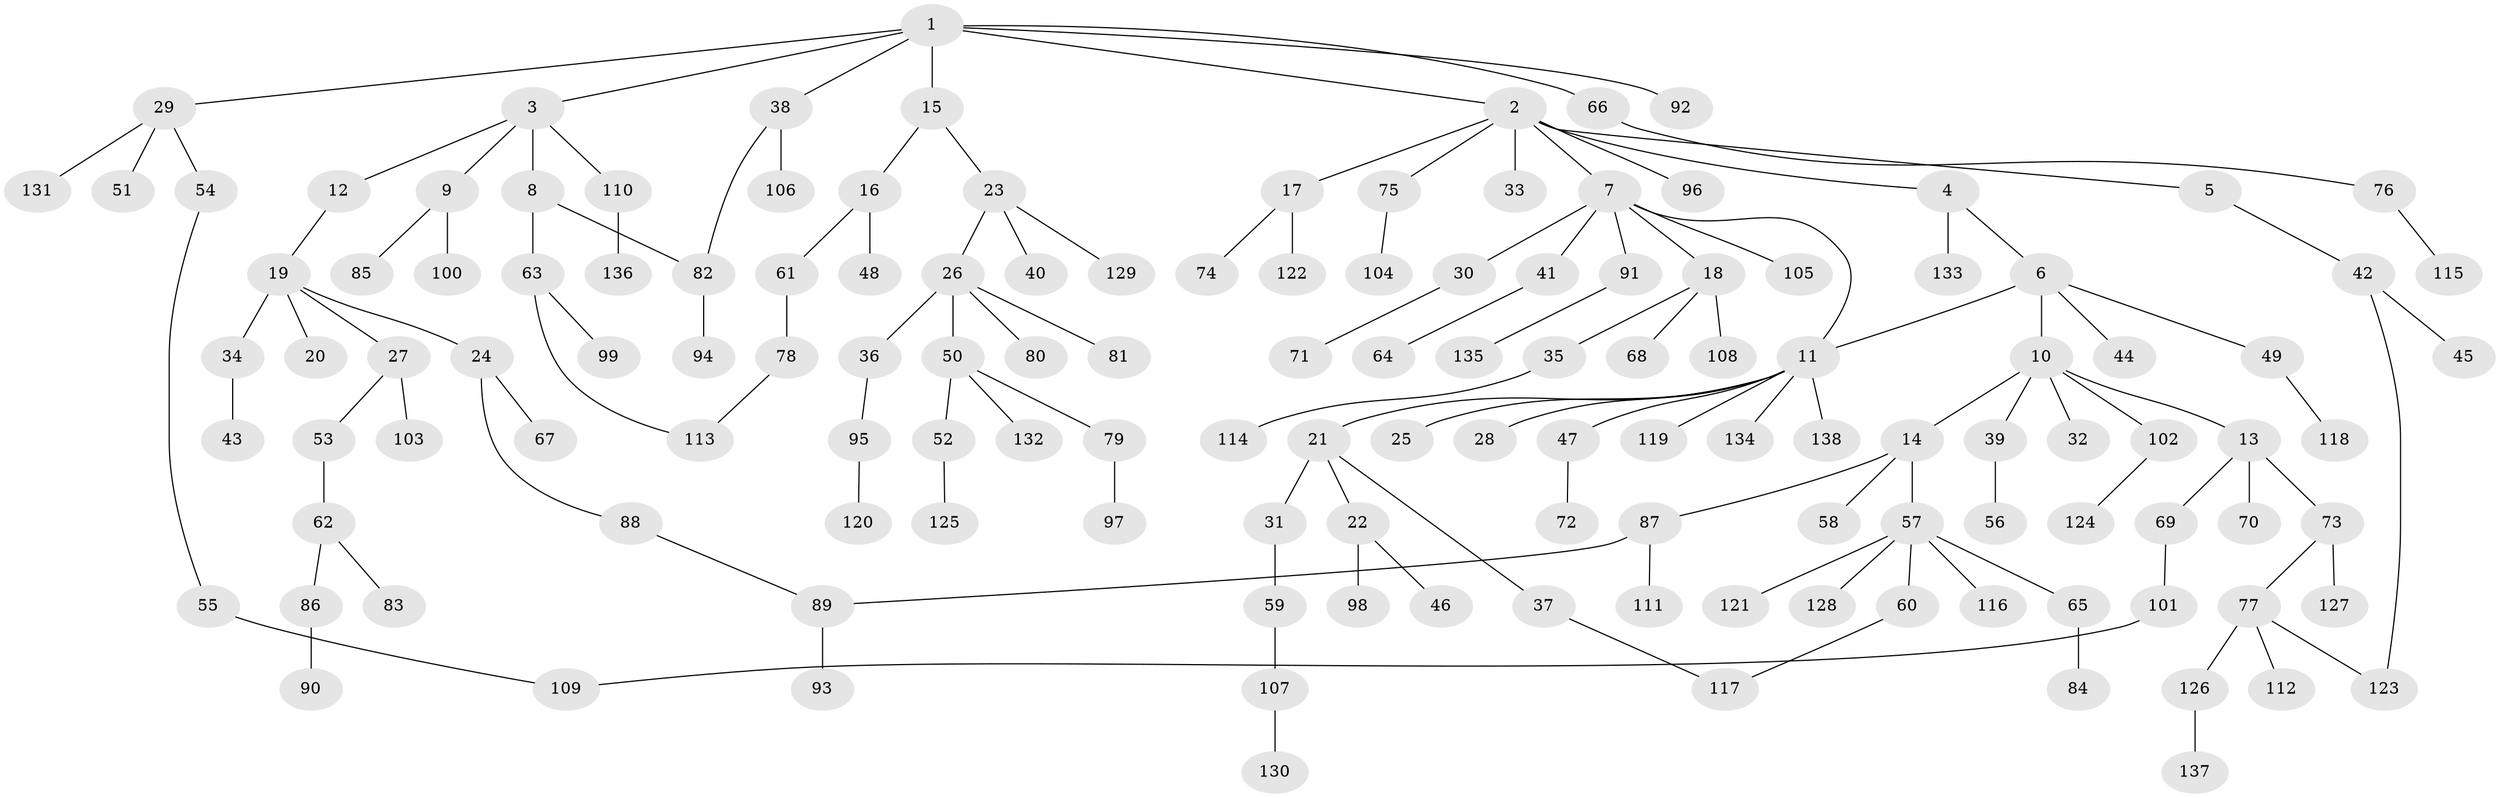 // Generated by graph-tools (version 1.1) at 2025/13/03/09/25 04:13:33]
// undirected, 138 vertices, 144 edges
graph export_dot {
graph [start="1"]
  node [color=gray90,style=filled];
  1;
  2;
  3;
  4;
  5;
  6;
  7;
  8;
  9;
  10;
  11;
  12;
  13;
  14;
  15;
  16;
  17;
  18;
  19;
  20;
  21;
  22;
  23;
  24;
  25;
  26;
  27;
  28;
  29;
  30;
  31;
  32;
  33;
  34;
  35;
  36;
  37;
  38;
  39;
  40;
  41;
  42;
  43;
  44;
  45;
  46;
  47;
  48;
  49;
  50;
  51;
  52;
  53;
  54;
  55;
  56;
  57;
  58;
  59;
  60;
  61;
  62;
  63;
  64;
  65;
  66;
  67;
  68;
  69;
  70;
  71;
  72;
  73;
  74;
  75;
  76;
  77;
  78;
  79;
  80;
  81;
  82;
  83;
  84;
  85;
  86;
  87;
  88;
  89;
  90;
  91;
  92;
  93;
  94;
  95;
  96;
  97;
  98;
  99;
  100;
  101;
  102;
  103;
  104;
  105;
  106;
  107;
  108;
  109;
  110;
  111;
  112;
  113;
  114;
  115;
  116;
  117;
  118;
  119;
  120;
  121;
  122;
  123;
  124;
  125;
  126;
  127;
  128;
  129;
  130;
  131;
  132;
  133;
  134;
  135;
  136;
  137;
  138;
  1 -- 2;
  1 -- 3;
  1 -- 15;
  1 -- 29;
  1 -- 38;
  1 -- 66;
  1 -- 92;
  2 -- 4;
  2 -- 5;
  2 -- 7;
  2 -- 17;
  2 -- 33;
  2 -- 75;
  2 -- 96;
  3 -- 8;
  3 -- 9;
  3 -- 12;
  3 -- 110;
  4 -- 6;
  4 -- 133;
  5 -- 42;
  6 -- 10;
  6 -- 11;
  6 -- 44;
  6 -- 49;
  7 -- 18;
  7 -- 30;
  7 -- 41;
  7 -- 91;
  7 -- 105;
  7 -- 11;
  8 -- 63;
  8 -- 82;
  9 -- 85;
  9 -- 100;
  10 -- 13;
  10 -- 14;
  10 -- 32;
  10 -- 39;
  10 -- 102;
  11 -- 21;
  11 -- 25;
  11 -- 28;
  11 -- 47;
  11 -- 119;
  11 -- 134;
  11 -- 138;
  12 -- 19;
  13 -- 69;
  13 -- 70;
  13 -- 73;
  14 -- 57;
  14 -- 58;
  14 -- 87;
  15 -- 16;
  15 -- 23;
  16 -- 48;
  16 -- 61;
  17 -- 74;
  17 -- 122;
  18 -- 35;
  18 -- 68;
  18 -- 108;
  19 -- 20;
  19 -- 24;
  19 -- 27;
  19 -- 34;
  21 -- 22;
  21 -- 31;
  21 -- 37;
  22 -- 46;
  22 -- 98;
  23 -- 26;
  23 -- 40;
  23 -- 129;
  24 -- 67;
  24 -- 88;
  26 -- 36;
  26 -- 50;
  26 -- 80;
  26 -- 81;
  27 -- 53;
  27 -- 103;
  29 -- 51;
  29 -- 54;
  29 -- 131;
  30 -- 71;
  31 -- 59;
  34 -- 43;
  35 -- 114;
  36 -- 95;
  37 -- 117;
  38 -- 106;
  38 -- 82;
  39 -- 56;
  41 -- 64;
  42 -- 45;
  42 -- 123;
  47 -- 72;
  49 -- 118;
  50 -- 52;
  50 -- 79;
  50 -- 132;
  52 -- 125;
  53 -- 62;
  54 -- 55;
  55 -- 109;
  57 -- 60;
  57 -- 65;
  57 -- 116;
  57 -- 121;
  57 -- 128;
  59 -- 107;
  60 -- 117;
  61 -- 78;
  62 -- 83;
  62 -- 86;
  63 -- 99;
  63 -- 113;
  65 -- 84;
  66 -- 76;
  69 -- 101;
  73 -- 77;
  73 -- 127;
  75 -- 104;
  76 -- 115;
  77 -- 112;
  77 -- 126;
  77 -- 123;
  78 -- 113;
  79 -- 97;
  82 -- 94;
  86 -- 90;
  87 -- 111;
  87 -- 89;
  88 -- 89;
  89 -- 93;
  91 -- 135;
  95 -- 120;
  101 -- 109;
  102 -- 124;
  107 -- 130;
  110 -- 136;
  126 -- 137;
}
